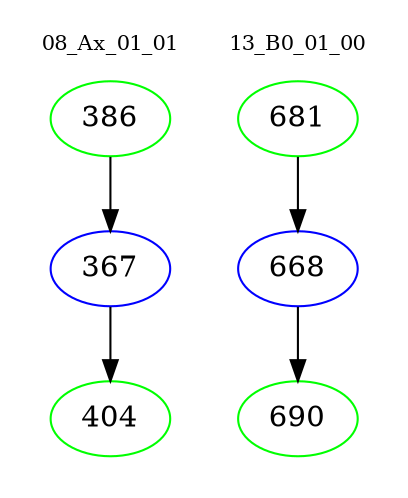 digraph{
subgraph cluster_0 {
color = white
label = "08_Ax_01_01";
fontsize=10;
T0_386 [label="386", color="green"]
T0_386 -> T0_367 [color="black"]
T0_367 [label="367", color="blue"]
T0_367 -> T0_404 [color="black"]
T0_404 [label="404", color="green"]
}
subgraph cluster_1 {
color = white
label = "13_B0_01_00";
fontsize=10;
T1_681 [label="681", color="green"]
T1_681 -> T1_668 [color="black"]
T1_668 [label="668", color="blue"]
T1_668 -> T1_690 [color="black"]
T1_690 [label="690", color="green"]
}
}

